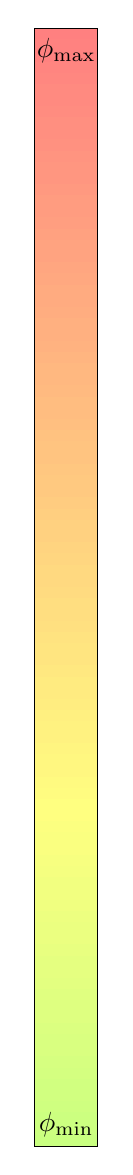 \begin{tikzpicture}[yscale=-1]
\definecolor{cffxfxf}{rgb}{1.00, 0.50, 0.50}
\path[fill=cffxfxf, draw=cffxfxf] (0.00, 0.00) rectangle (0.80, 0.14);
\definecolor{cffyrxf}{rgb}{1.00, 0.51, 0.50}
\path[fill=cffyrxf, draw=cffyrxf] (0.00, 0.14) rectangle (0.80, 0.28);
\definecolor{cffytxf}{rgb}{1.00, 0.51, 0.50}
\path[fill=cffytxf, draw=cffytxf] (0.00, 0.28) rectangle (0.80, 0.43);
\definecolor{cffyvxf}{rgb}{1.00, 0.52, 0.50}
\path[fill=cffyvxf, draw=cffyvxf] (0.00, 0.43) rectangle (0.80, 0.57);
\definecolor{cffyxxf}{rgb}{1.00, 0.53, 0.50}
\path[fill=cffyxxf, draw=cffyxxf] (0.00, 0.57) rectangle (0.80, 0.71);
\definecolor{cffyzxf}{rgb}{1.00, 0.54, 0.50}
\path[fill=cffyzxf, draw=cffyzxf] (0.00, 0.71) rectangle (0.80, 0.85);
\definecolor{cffybxf}{rgb}{1.00, 0.54, 0.50}
\path[fill=cffybxf, draw=cffybxf] (0.00, 0.85) rectangle (0.80, 0.99);
\definecolor{cffycxf}{rgb}{1.00, 0.55, 0.50}
\path[fill=cffycxf, draw=cffycxf] (0.00, 0.99) rectangle (0.80, 1.14);
\definecolor{cffyexf}{rgb}{1.00, 0.56, 0.50}
\path[fill=cffyexf, draw=cffyexf] (0.00, 1.14) rectangle (0.80, 1.28);
\definecolor{cffzqxf}{rgb}{1.00, 0.56, 0.50}
\path[fill=cffzqxf, draw=cffzqxf] (0.00, 1.28) rectangle (0.80, 1.42);
\definecolor{cffzsxf}{rgb}{1.00, 0.57, 0.50}
\path[fill=cffzsxf, draw=cffzsxf] (0.00, 1.42) rectangle (0.80, 1.56);
\definecolor{cffzuxf}{rgb}{1.00, 0.58, 0.50}
\path[fill=cffzuxf, draw=cffzuxf] (0.00, 1.56) rectangle (0.80, 1.70);
\definecolor{cffzwxf}{rgb}{1.00, 0.59, 0.50}
\path[fill=cffzwxf, draw=cffzwxf] (0.00, 1.70) rectangle (0.80, 1.85);
\definecolor{cffzxxf}{rgb}{1.00, 0.59, 0.50}
\path[fill=cffzxxf, draw=cffzxxf] (0.00, 1.85) rectangle (0.80, 1.99);
\definecolor{cffzzxf}{rgb}{1.00, 0.60, 0.50}
\path[fill=cffzzxf, draw=cffzzxf] (0.00, 1.99) rectangle (0.80, 2.13);
\definecolor{cffzbxf}{rgb}{1.00, 0.61, 0.50}
\path[fill=cffzbxf, draw=cffzbxf] (0.00, 2.13) rectangle (0.80, 2.27);
\definecolor{cffzdxf}{rgb}{1.00, 0.61, 0.50}
\path[fill=cffzdxf, draw=cffzdxf] (0.00, 2.27) rectangle (0.80, 2.41);
\definecolor{cffzfxf}{rgb}{1.00, 0.62, 0.50}
\path[fill=cffzfxf, draw=cffzfxf] (0.00, 2.41) rectangle (0.80, 2.56);
\definecolor{cffarxf}{rgb}{1.00, 0.63, 0.50}
\path[fill=cffarxf, draw=cffarxf] (0.00, 2.56) rectangle (0.80, 2.70);
\definecolor{cffasxf}{rgb}{1.00, 0.64, 0.50}
\path[fill=cffasxf, draw=cffasxf] (0.00, 2.70) rectangle (0.80, 2.84);
\definecolor{cffauxf}{rgb}{1.00, 0.64, 0.50}
\path[fill=cffauxf, draw=cffauxf] (0.00, 2.84) rectangle (0.80, 2.98);
\definecolor{cffawxf}{rgb}{1.00, 0.65, 0.50}
\path[fill=cffawxf, draw=cffawxf] (0.00, 2.98) rectangle (0.80, 3.12);
\definecolor{cffayxf}{rgb}{1.00, 0.66, 0.50}
\path[fill=cffayxf, draw=cffayxf] (0.00, 3.12) rectangle (0.80, 3.27);
\definecolor{cffaaxf}{rgb}{1.00, 0.67, 0.50}
\path[fill=cffaaxf, draw=cffaaxf] (0.00, 3.27) rectangle (0.80, 3.41);
\definecolor{cffacxf}{rgb}{1.00, 0.67, 0.50}
\path[fill=cffacxf, draw=cffacxf] (0.00, 3.41) rectangle (0.80, 3.55);
\definecolor{cffaexf}{rgb}{1.00, 0.68, 0.50}
\path[fill=cffaexf, draw=cffaexf] (0.00, 3.55) rectangle (0.80, 3.69);
\definecolor{cffafxf}{rgb}{1.00, 0.69, 0.50}
\path[fill=cffafxf, draw=cffafxf] (0.00, 3.69) rectangle (0.80, 3.83);
\definecolor{cffbrxf}{rgb}{1.00, 0.69, 0.50}
\path[fill=cffbrxf, draw=cffbrxf] (0.00, 3.83) rectangle (0.80, 3.98);
\definecolor{cffbtxf}{rgb}{1.00, 0.70, 0.50}
\path[fill=cffbtxf, draw=cffbtxf] (0.00, 3.98) rectangle (0.80, 4.12);
\definecolor{cffbvxf}{rgb}{1.00, 0.71, 0.50}
\path[fill=cffbvxf, draw=cffbvxf] (0.00, 4.12) rectangle (0.80, 4.26);
\definecolor{cffbxxf}{rgb}{1.00, 0.72, 0.50}
\path[fill=cffbxxf, draw=cffbxxf] (0.00, 4.26) rectangle (0.80, 4.40);
\definecolor{cffbzxf}{rgb}{1.00, 0.72, 0.50}
\path[fill=cffbzxf, draw=cffbzxf] (0.00, 4.40) rectangle (0.80, 4.54);
\definecolor{cffbaxf}{rgb}{1.00, 0.73, 0.50}
\path[fill=cffbaxf, draw=cffbaxf] (0.00, 4.54) rectangle (0.80, 4.69);
\definecolor{cffbcxf}{rgb}{1.00, 0.74, 0.50}
\path[fill=cffbcxf, draw=cffbcxf] (0.00, 4.69) rectangle (0.80, 4.83);
\definecolor{cffbexf}{rgb}{1.00, 0.74, 0.50}
\path[fill=cffbexf, draw=cffbexf] (0.00, 4.83) rectangle (0.80, 4.97);
\definecolor{cffcqxf}{rgb}{1.00, 0.75, 0.50}
\path[fill=cffcqxf, draw=cffcqxf] (0.00, 4.97) rectangle (0.80, 5.11);
\definecolor{cffcsxf}{rgb}{1.00, 0.76, 0.50}
\path[fill=cffcsxf, draw=cffcsxf] (0.00, 5.11) rectangle (0.80, 5.25);
\definecolor{cffcuxf}{rgb}{1.00, 0.77, 0.50}
\path[fill=cffcuxf, draw=cffcuxf] (0.00, 5.25) rectangle (0.80, 5.40);
\definecolor{cffcvxf}{rgb}{1.00, 0.77, 0.50}
\path[fill=cffcvxf, draw=cffcvxf] (0.00, 5.40) rectangle (0.80, 5.54);
\definecolor{cffcxxf}{rgb}{1.00, 0.78, 0.50}
\path[fill=cffcxxf, draw=cffcxxf] (0.00, 5.54) rectangle (0.80, 5.68);
\definecolor{cffczxf}{rgb}{1.00, 0.79, 0.50}
\path[fill=cffczxf, draw=cffczxf] (0.00, 5.68) rectangle (0.80, 5.82);
\definecolor{cffcbxf}{rgb}{1.00, 0.79, 0.50}
\path[fill=cffcbxf, draw=cffcbxf] (0.00, 5.82) rectangle (0.80, 5.96);
\definecolor{cffcdxf}{rgb}{1.00, 0.80, 0.50}
\path[fill=cffcdxf, draw=cffcdxf] (0.00, 5.96) rectangle (0.80, 6.11);
\definecolor{cffcfxf}{rgb}{1.00, 0.81, 0.50}
\path[fill=cffcfxf, draw=cffcfxf] (0.00, 6.11) rectangle (0.80, 6.25);
\definecolor{cffdqxf}{rgb}{1.00, 0.82, 0.50}
\path[fill=cffdqxf, draw=cffdqxf] (0.00, 6.25) rectangle (0.80, 6.39);
\definecolor{cffdsxf}{rgb}{1.00, 0.82, 0.50}
\path[fill=cffdsxf, draw=cffdsxf] (0.00, 6.39) rectangle (0.80, 6.53);
\definecolor{cffduxf}{rgb}{1.00, 0.83, 0.50}
\path[fill=cffduxf, draw=cffduxf] (0.00, 6.53) rectangle (0.80, 6.67);
\definecolor{cffdwxf}{rgb}{1.00, 0.84, 0.50}
\path[fill=cffdwxf, draw=cffdwxf] (0.00, 6.67) rectangle (0.80, 6.82);
\definecolor{cffdyxf}{rgb}{1.00, 0.85, 0.50}
\path[fill=cffdyxf, draw=cffdyxf] (0.00, 6.82) rectangle (0.80, 6.96);
\definecolor{cffdaxf}{rgb}{1.00, 0.85, 0.50}
\path[fill=cffdaxf, draw=cffdaxf] (0.00, 6.96) rectangle (0.80, 7.10);
\definecolor{cffdcxf}{rgb}{1.00, 0.86, 0.50}
\path[fill=cffdcxf, draw=cffdcxf] (0.00, 7.10) rectangle (0.80, 7.24);
\definecolor{cffddxf}{rgb}{1.00, 0.87, 0.50}
\path[fill=cffddxf, draw=cffddxf] (0.00, 7.24) rectangle (0.80, 7.38);
\definecolor{cffdfxf}{rgb}{1.00, 0.87, 0.50}
\path[fill=cffdfxf, draw=cffdfxf] (0.00, 7.38) rectangle (0.80, 7.53);
\definecolor{cfferxf}{rgb}{1.00, 0.88, 0.50}
\path[fill=cfferxf, draw=cfferxf] (0.00, 7.53) rectangle (0.80, 7.67);
\definecolor{cffetxf}{rgb}{1.00, 0.89, 0.50}
\path[fill=cffetxf, draw=cffetxf] (0.00, 7.67) rectangle (0.80, 7.81);
\definecolor{cffevxf}{rgb}{1.00, 0.90, 0.50}
\path[fill=cffevxf, draw=cffevxf] (0.00, 7.81) rectangle (0.80, 7.95);
\definecolor{cffexxf}{rgb}{1.00, 0.90, 0.50}
\path[fill=cffexxf, draw=cffexxf] (0.00, 7.95) rectangle (0.80, 8.09);
\definecolor{cffeyxf}{rgb}{1.00, 0.91, 0.50}
\path[fill=cffeyxf, draw=cffeyxf] (0.00, 8.09) rectangle (0.80, 8.24);
\definecolor{cffeaxf}{rgb}{1.00, 0.92, 0.50}
\path[fill=cffeaxf, draw=cffeaxf] (0.00, 8.24) rectangle (0.80, 8.38);
\definecolor{cffecxf}{rgb}{1.00, 0.92, 0.50}
\path[fill=cffecxf, draw=cffecxf] (0.00, 8.38) rectangle (0.80, 8.52);
\definecolor{cffeexf}{rgb}{1.00, 0.93, 0.50}
\path[fill=cffeexf, draw=cffeexf] (0.00, 8.52) rectangle (0.80, 8.66);
\definecolor{cfffqxf}{rgb}{1.00, 0.94, 0.50}
\path[fill=cfffqxf, draw=cfffqxf] (0.00, 8.66) rectangle (0.80, 8.80);
\definecolor{cfffsxf}{rgb}{1.00, 0.95, 0.50}
\path[fill=cfffsxf, draw=cfffsxf] (0.00, 8.80) rectangle (0.80, 8.95);
\definecolor{cffftxf}{rgb}{1.00, 0.95, 0.50}
\path[fill=cffftxf, draw=cffftxf] (0.00, 8.95) rectangle (0.80, 9.09);
\definecolor{cfffvxf}{rgb}{1.00, 0.96, 0.50}
\path[fill=cfffvxf, draw=cfffvxf] (0.00, 9.09) rectangle (0.80, 9.23);
\definecolor{cfffxxf}{rgb}{1.00, 0.97, 0.50}
\path[fill=cfffxxf, draw=cfffxxf] (0.00, 9.23) rectangle (0.80, 9.37);
\definecolor{cfffzxf}{rgb}{1.00, 0.97, 0.50}
\path[fill=cfffzxf, draw=cfffzxf] (0.00, 9.37) rectangle (0.80, 9.51);
\definecolor{cfffbxf}{rgb}{1.00, 0.98, 0.50}
\path[fill=cfffbxf, draw=cfffbxf] (0.00, 9.51) rectangle (0.80, 9.66);
\definecolor{cfffdxf}{rgb}{1.00, 0.99, 0.50}
\path[fill=cfffdxf, draw=cfffdxf] (0.00, 9.66) rectangle (0.80, 9.80);
\definecolor{cfffexf}{rgb}{1.00, 1.00, 0.50}
\path[fill=cfffexf, draw=cfffexf] (0.00, 9.80) rectangle (0.80, 9.94);
\definecolor{cffffxf}{rgb}{1.00, 1.00, 0.50}
\path[fill=cffffxf, draw=cffffxf] (0.00, 9.94) rectangle (0.80, 10.08);
\definecolor{cfdffxf}{rgb}{0.99, 1.00, 0.50}
\path[fill=cfdffxf, draw=cfdffxf] (0.00, 10.08) rectangle (0.80, 10.22);
\definecolor{cfbffxf}{rgb}{0.98, 1.00, 0.50}
\path[fill=cfbffxf, draw=cfbffxf] (0.00, 10.22) rectangle (0.80, 10.37);
\definecolor{cfzffxf}{rgb}{0.98, 1.00, 0.50}
\path[fill=cfzffxf, draw=cfzffxf] (0.00, 10.37) rectangle (0.80, 10.51);
\definecolor{cfxffxf}{rgb}{0.97, 1.00, 0.50}
\path[fill=cfxffxf, draw=cfxffxf] (0.00, 10.51) rectangle (0.80, 10.65);
\definecolor{cfvffxf}{rgb}{0.96, 1.00, 0.50}
\path[fill=cfvffxf, draw=cfvffxf] (0.00, 10.65) rectangle (0.80, 10.79);
\definecolor{cfuffxf}{rgb}{0.95, 1.00, 0.50}
\path[fill=cfuffxf, draw=cfuffxf] (0.00, 10.79) rectangle (0.80, 10.93);
\definecolor{cfsffxf}{rgb}{0.95, 1.00, 0.50}
\path[fill=cfsffxf, draw=cfsffxf] (0.00, 10.93) rectangle (0.80, 11.08);
\definecolor{cfqffxf}{rgb}{0.94, 1.00, 0.50}
\path[fill=cfqffxf, draw=cfqffxf] (0.00, 11.08) rectangle (0.80, 11.22);
\definecolor{ceeffxf}{rgb}{0.93, 1.00, 0.50}
\path[fill=ceeffxf, draw=ceeffxf] (0.00, 11.22) rectangle (0.80, 11.36);
\definecolor{cecffxf}{rgb}{0.92, 1.00, 0.50}
\path[fill=cecffxf, draw=cecffxf] (0.00, 11.36) rectangle (0.80, 11.50);
\definecolor{ceaffxf}{rgb}{0.92, 1.00, 0.50}
\path[fill=ceaffxf, draw=ceaffxf] (0.00, 11.50) rectangle (0.80, 11.64);
\definecolor{cezffxf}{rgb}{0.91, 1.00, 0.50}
\path[fill=cezffxf, draw=cezffxf] (0.00, 11.64) rectangle (0.80, 11.79);
\definecolor{cexffxf}{rgb}{0.90, 1.00, 0.50}
\path[fill=cexffxf, draw=cexffxf] (0.00, 11.79) rectangle (0.80, 11.93);
\definecolor{cevffxf}{rgb}{0.90, 1.00, 0.50}
\path[fill=cevffxf, draw=cevffxf] (0.00, 11.93) rectangle (0.80, 12.07);
\definecolor{cetffxf}{rgb}{0.89, 1.00, 0.50}
\path[fill=cetffxf, draw=cetffxf] (0.00, 12.07) rectangle (0.80, 12.21);
\definecolor{cerffxf}{rgb}{0.88, 1.00, 0.50}
\path[fill=cerffxf, draw=cerffxf] (0.00, 12.21) rectangle (0.80, 12.35);
\definecolor{cdfffxf}{rgb}{0.87, 1.00, 0.50}
\path[fill=cdfffxf, draw=cdfffxf] (0.00, 12.35) rectangle (0.80, 12.50);
\definecolor{cdeffxf}{rgb}{0.87, 1.00, 0.50}
\path[fill=cdeffxf, draw=cdeffxf] (0.00, 12.50) rectangle (0.80, 12.64);
\definecolor{cdcffxf}{rgb}{0.86, 1.00, 0.50}
\path[fill=cdcffxf, draw=cdcffxf] (0.00, 12.64) rectangle (0.80, 12.78);
\definecolor{cdaffxf}{rgb}{0.85, 1.00, 0.50}
\path[fill=cdaffxf, draw=cdaffxf] (0.00, 12.78) rectangle (0.80, 12.92);
\definecolor{cdyffxf}{rgb}{0.85, 1.00, 0.50}
\path[fill=cdyffxf, draw=cdyffxf] (0.00, 12.92) rectangle (0.80, 13.06);
\definecolor{cdwffxf}{rgb}{0.84, 1.00, 0.50}
\path[fill=cdwffxf, draw=cdwffxf] (0.00, 13.06) rectangle (0.80, 13.21);
\definecolor{cduffxf}{rgb}{0.83, 1.00, 0.50}
\path[fill=cduffxf, draw=cduffxf] (0.00, 13.21) rectangle (0.80, 13.35);
\definecolor{cdtffxf}{rgb}{0.82, 1.00, 0.50}
\path[fill=cdtffxf, draw=cdtffxf] (0.00, 13.35) rectangle (0.80, 13.49);
\definecolor{cdrffxf}{rgb}{0.82, 1.00, 0.50}
\path[fill=cdrffxf, draw=cdrffxf] (0.00, 13.49) rectangle (0.80, 13.63);
\definecolor{ccfffxf}{rgb}{0.81, 1.00, 0.50}
\path[fill=ccfffxf, draw=ccfffxf] (0.00, 13.63) rectangle (0.80, 13.77);
\definecolor{ccdffxf}{rgb}{0.80, 1.00, 0.50}
\path[fill=ccdffxf, draw=ccdffxf] (0.00, 13.77) rectangle (0.80, 13.92);
\definecolor{ccbffxf}{rgb}{0.80, 1.00, 0.50}
\path[fill=ccbffxf, draw=ccbffxf] (0.00, 13.92) rectangle (0.80, 14.06);
\definecolor{cczffxf}{rgb}{0.79, 1.00, 0.50}
\path[fill=cczffxf, draw=cczffxf] (0.00, 14.06) rectangle (0.80, 14.20);

\path[draw=black] (0.00, 0.00) rectangle (0.80, 14.20);

\node[below] at (0.4, 0) {$\phi_\text{max}$};
\node[above] at (0.4, 14.20) {$\phi_\text{min}$};
\end{tikzpicture}

